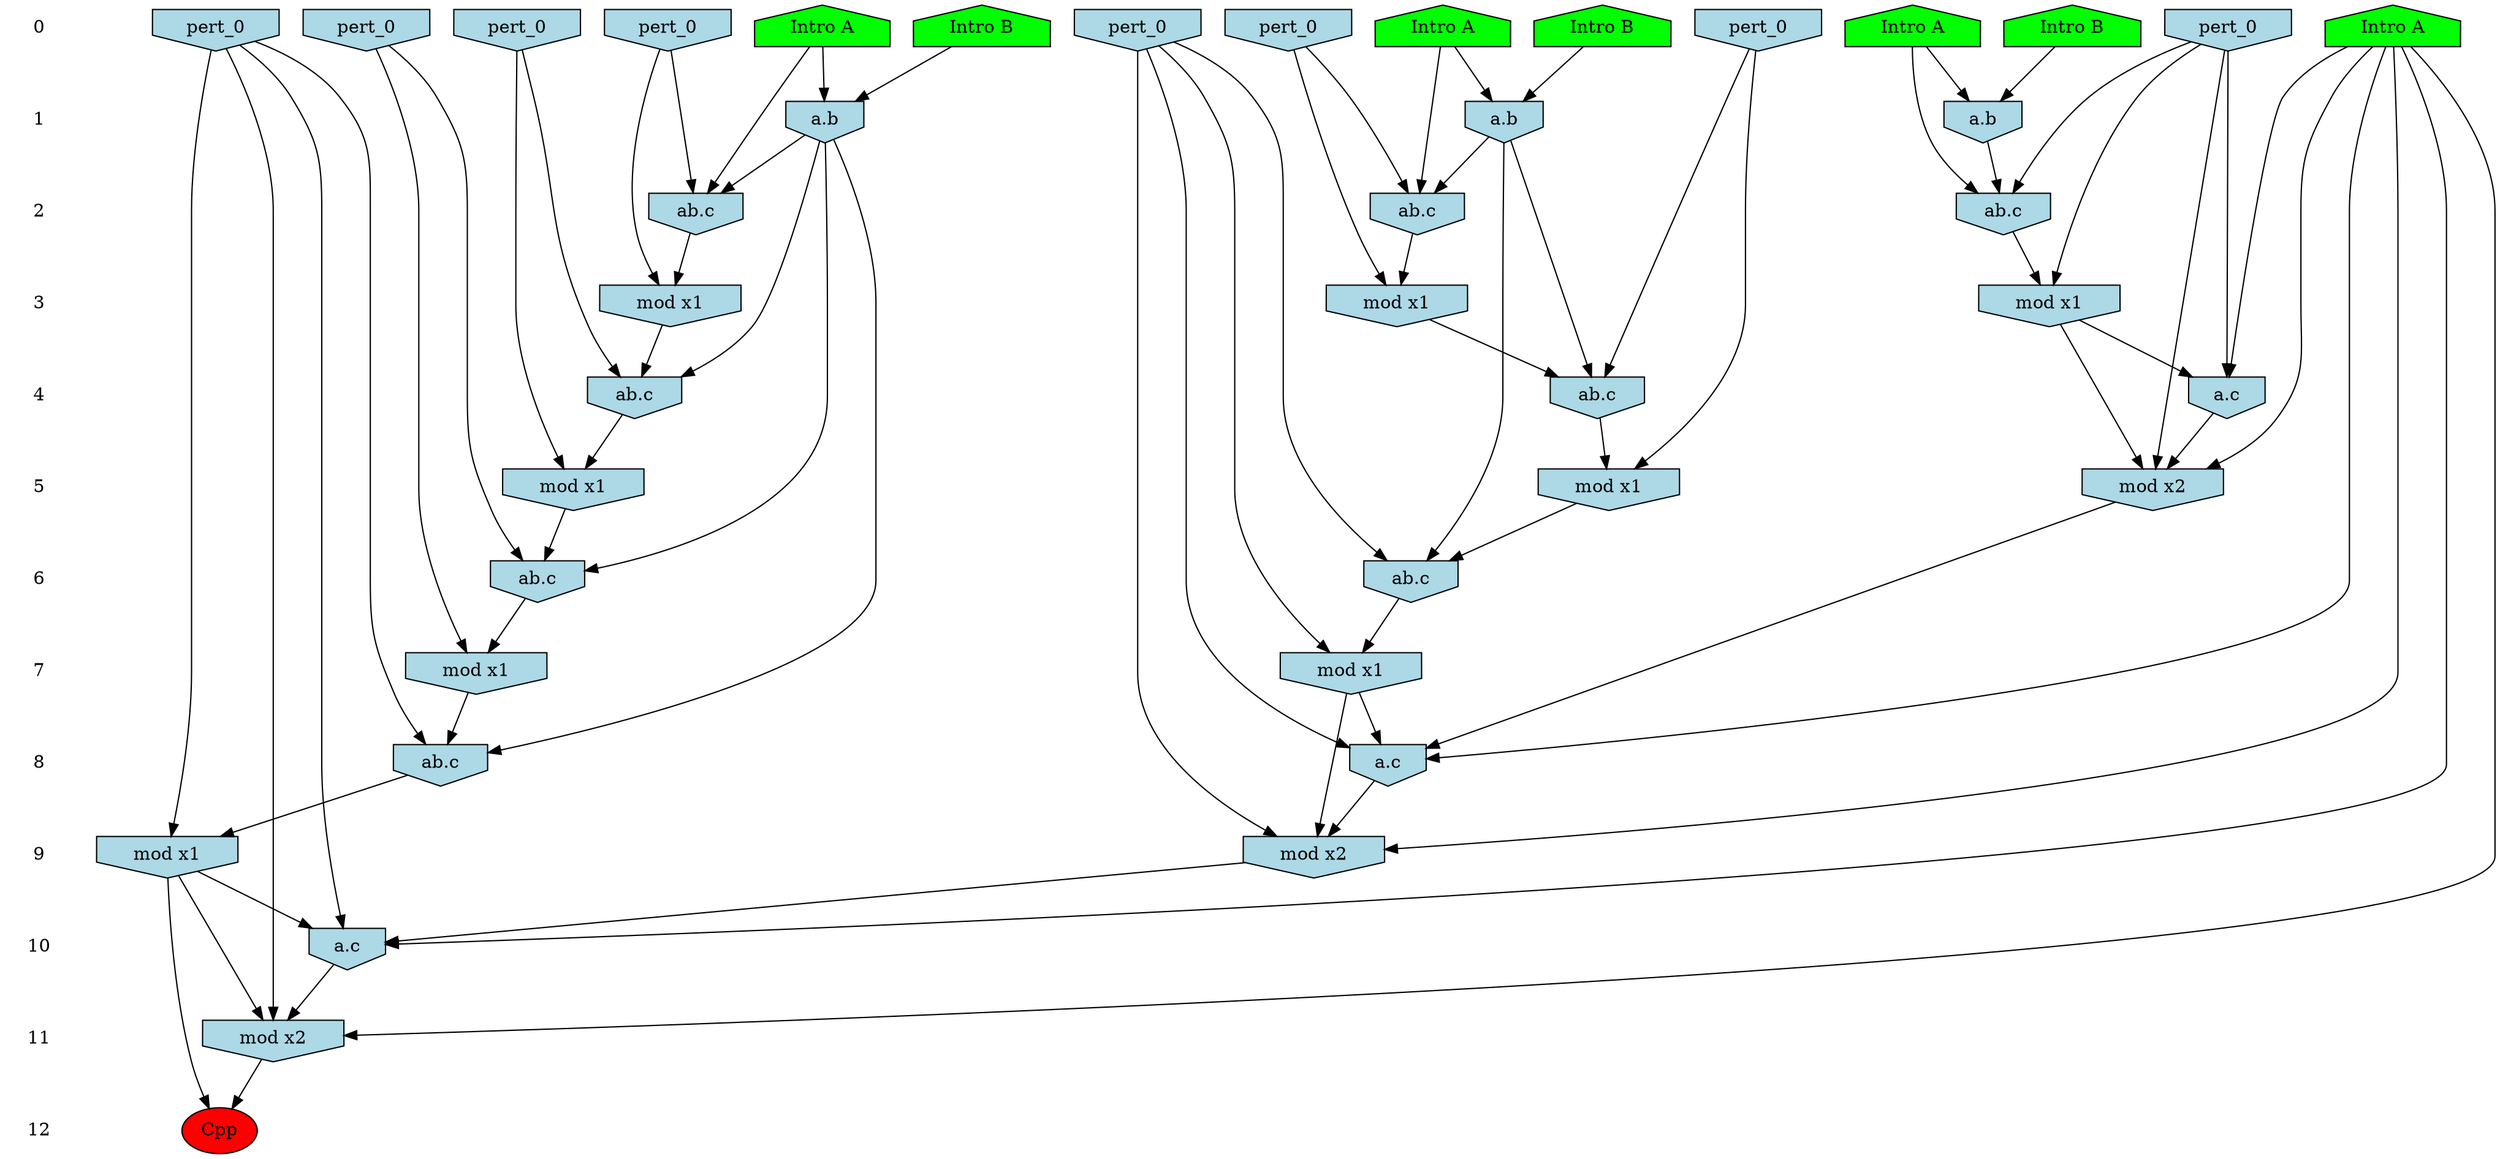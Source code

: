 /* Compression of 1 causal flows obtained in average at 1.000753E+01 t.u */
/* Compressed causal flows were: [2] */
digraph G{
 ranksep=.5 ; 
{ rank = same ; "0" [shape=plaintext] ; node_1 [label ="Intro A", shape=house, style=filled, fillcolor=green] ;
node_2 [label ="Intro A", shape=house, style=filled, fillcolor=green] ;
node_3 [label ="Intro A", shape=house, style=filled, fillcolor=green] ;
node_4 [label ="Intro A", shape=house, style=filled, fillcolor=green] ;
node_5 [label ="Intro B", shape=house, style=filled, fillcolor=green] ;
node_6 [label ="Intro B", shape=house, style=filled, fillcolor=green] ;
node_7 [label ="Intro B", shape=house, style=filled, fillcolor=green] ;
node_11 [label="pert_0", shape=invhouse, style=filled, fillcolor = lightblue] ;
node_12 [label="pert_0", shape=invhouse, style=filled, fillcolor = lightblue] ;
node_13 [label="pert_0", shape=invhouse, style=filled, fillcolor = lightblue] ;
node_14 [label="pert_0", shape=invhouse, style=filled, fillcolor = lightblue] ;
node_15 [label="pert_0", shape=invhouse, style=filled, fillcolor = lightblue] ;
node_16 [label="pert_0", shape=invhouse, style=filled, fillcolor = lightblue] ;
node_17 [label="pert_0", shape=invhouse, style=filled, fillcolor = lightblue] ;
node_18 [label="pert_0", shape=invhouse, style=filled, fillcolor = lightblue] ;
}
{ rank = same ; "1" [shape=plaintext] ; node_8 [label="a.b", shape=invhouse, style=filled, fillcolor = lightblue] ;
node_9 [label="a.b", shape=invhouse, style=filled, fillcolor = lightblue] ;
node_10 [label="a.b", shape=invhouse, style=filled, fillcolor = lightblue] ;
}
{ rank = same ; "2" [shape=plaintext] ; node_19 [label="ab.c", shape=invhouse, style=filled, fillcolor = lightblue] ;
node_20 [label="ab.c", shape=invhouse, style=filled, fillcolor = lightblue] ;
node_21 [label="ab.c", shape=invhouse, style=filled, fillcolor = lightblue] ;
}
{ rank = same ; "3" [shape=plaintext] ; node_22 [label="mod x1", shape=invhouse, style=filled, fillcolor = lightblue] ;
node_24 [label="mod x1", shape=invhouse, style=filled, fillcolor = lightblue] ;
node_28 [label="mod x1", shape=invhouse, style=filled, fillcolor = lightblue] ;
}
{ rank = same ; "4" [shape=plaintext] ; node_23 [label="ab.c", shape=invhouse, style=filled, fillcolor = lightblue] ;
node_27 [label="ab.c", shape=invhouse, style=filled, fillcolor = lightblue] ;
node_35 [label="a.c", shape=invhouse, style=filled, fillcolor = lightblue] ;
}
{ rank = same ; "5" [shape=plaintext] ; node_25 [label="mod x1", shape=invhouse, style=filled, fillcolor = lightblue] ;
node_29 [label="mod x1", shape=invhouse, style=filled, fillcolor = lightblue] ;
node_36 [label="mod x2", shape=invhouse, style=filled, fillcolor = lightblue] ;
}
{ rank = same ; "6" [shape=plaintext] ; node_26 [label="ab.c", shape=invhouse, style=filled, fillcolor = lightblue] ;
node_32 [label="ab.c", shape=invhouse, style=filled, fillcolor = lightblue] ;
}
{ rank = same ; "7" [shape=plaintext] ; node_30 [label="mod x1", shape=invhouse, style=filled, fillcolor = lightblue] ;
node_34 [label="mod x1", shape=invhouse, style=filled, fillcolor = lightblue] ;
}
{ rank = same ; "8" [shape=plaintext] ; node_31 [label="ab.c", shape=invhouse, style=filled, fillcolor = lightblue] ;
node_37 [label="a.c", shape=invhouse, style=filled, fillcolor = lightblue] ;
}
{ rank = same ; "9" [shape=plaintext] ; node_33 [label="mod x1", shape=invhouse, style=filled, fillcolor = lightblue] ;
node_38 [label="mod x2", shape=invhouse, style=filled, fillcolor = lightblue] ;
}
{ rank = same ; "10" [shape=plaintext] ; node_39 [label="a.c", shape=invhouse, style=filled, fillcolor = lightblue] ;
}
{ rank = same ; "11" [shape=plaintext] ; node_40 [label="mod x2", shape=invhouse, style=filled, fillcolor = lightblue] ;
}
{ rank = same ; "12" [shape=plaintext] ; node_41 [label ="Cpp", style=filled, fillcolor=red] ;
}
"0" -> "1" [style="invis"]; 
"1" -> "2" [style="invis"]; 
"2" -> "3" [style="invis"]; 
"3" -> "4" [style="invis"]; 
"4" -> "5" [style="invis"]; 
"5" -> "6" [style="invis"]; 
"6" -> "7" [style="invis"]; 
"7" -> "8" [style="invis"]; 
"8" -> "9" [style="invis"]; 
"9" -> "10" [style="invis"]; 
"10" -> "11" [style="invis"]; 
"11" -> "12" [style="invis"]; 
node_1 -> node_8
node_5 -> node_8
node_2 -> node_9
node_7 -> node_9
node_4 -> node_10
node_6 -> node_10
node_1 -> node_19
node_8 -> node_19
node_18 -> node_19
node_4 -> node_20
node_10 -> node_20
node_13 -> node_20
node_2 -> node_21
node_9 -> node_21
node_11 -> node_21
node_13 -> node_22
node_20 -> node_22
node_10 -> node_23
node_16 -> node_23
node_22 -> node_23
node_11 -> node_24
node_21 -> node_24
node_16 -> node_25
node_23 -> node_25
node_10 -> node_26
node_14 -> node_26
node_25 -> node_26
node_9 -> node_27
node_17 -> node_27
node_24 -> node_27
node_18 -> node_28
node_19 -> node_28
node_17 -> node_29
node_27 -> node_29
node_14 -> node_30
node_26 -> node_30
node_10 -> node_31
node_15 -> node_31
node_30 -> node_31
node_9 -> node_32
node_12 -> node_32
node_29 -> node_32
node_15 -> node_33
node_31 -> node_33
node_12 -> node_34
node_32 -> node_34
node_3 -> node_35
node_18 -> node_35
node_28 -> node_35
node_3 -> node_36
node_18 -> node_36
node_28 -> node_36
node_35 -> node_36
node_3 -> node_37
node_12 -> node_37
node_34 -> node_37
node_36 -> node_37
node_3 -> node_38
node_12 -> node_38
node_34 -> node_38
node_37 -> node_38
node_3 -> node_39
node_15 -> node_39
node_33 -> node_39
node_38 -> node_39
node_3 -> node_40
node_15 -> node_40
node_33 -> node_40
node_39 -> node_40
node_33 -> node_41
node_40 -> node_41
}
/*
 Dot generation time: 0.004000
*/